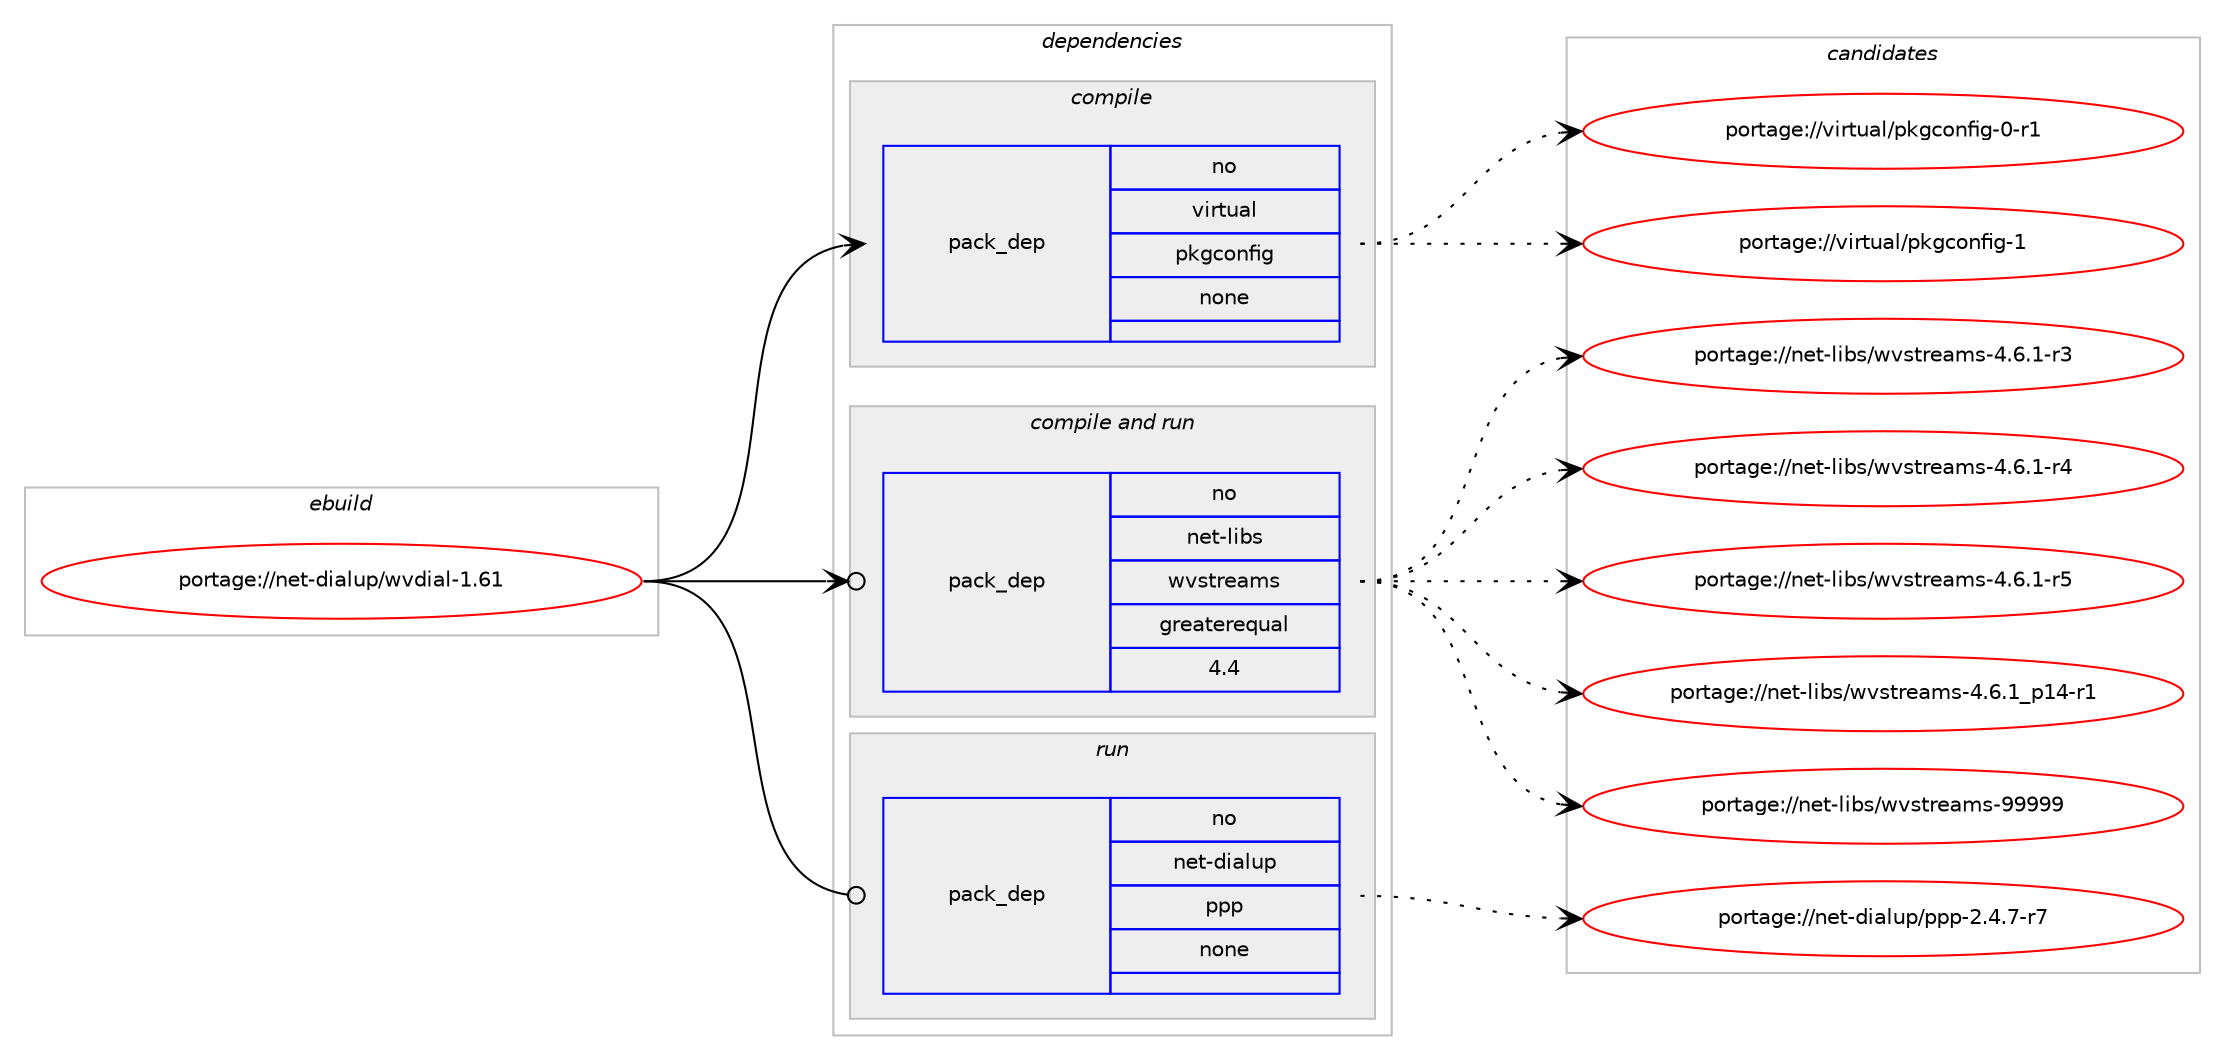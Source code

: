 digraph prolog {

# *************
# Graph options
# *************

newrank=true;
concentrate=true;
compound=true;
graph [rankdir=LR,fontname=Helvetica,fontsize=10,ranksep=1.5];#, ranksep=2.5, nodesep=0.2];
edge  [arrowhead=vee];
node  [fontname=Helvetica,fontsize=10];

# **********
# The ebuild
# **********

subgraph cluster_leftcol {
color=gray;
rank=same;
label=<<i>ebuild</i>>;
id [label="portage://net-dialup/wvdial-1.61", color=red, width=4, href="../net-dialup/wvdial-1.61.svg"];
}

# ****************
# The dependencies
# ****************

subgraph cluster_midcol {
color=gray;
label=<<i>dependencies</i>>;
subgraph cluster_compile {
fillcolor="#eeeeee";
style=filled;
label=<<i>compile</i>>;
subgraph pack257286 {
dependency350588 [label=<<TABLE BORDER="0" CELLBORDER="1" CELLSPACING="0" CELLPADDING="4" WIDTH="220"><TR><TD ROWSPAN="6" CELLPADDING="30">pack_dep</TD></TR><TR><TD WIDTH="110">no</TD></TR><TR><TD>virtual</TD></TR><TR><TD>pkgconfig</TD></TR><TR><TD>none</TD></TR><TR><TD></TD></TR></TABLE>>, shape=none, color=blue];
}
id:e -> dependency350588:w [weight=20,style="solid",arrowhead="vee"];
}
subgraph cluster_compileandrun {
fillcolor="#eeeeee";
style=filled;
label=<<i>compile and run</i>>;
subgraph pack257287 {
dependency350589 [label=<<TABLE BORDER="0" CELLBORDER="1" CELLSPACING="0" CELLPADDING="4" WIDTH="220"><TR><TD ROWSPAN="6" CELLPADDING="30">pack_dep</TD></TR><TR><TD WIDTH="110">no</TD></TR><TR><TD>net-libs</TD></TR><TR><TD>wvstreams</TD></TR><TR><TD>greaterequal</TD></TR><TR><TD>4.4</TD></TR></TABLE>>, shape=none, color=blue];
}
id:e -> dependency350589:w [weight=20,style="solid",arrowhead="odotvee"];
}
subgraph cluster_run {
fillcolor="#eeeeee";
style=filled;
label=<<i>run</i>>;
subgraph pack257288 {
dependency350590 [label=<<TABLE BORDER="0" CELLBORDER="1" CELLSPACING="0" CELLPADDING="4" WIDTH="220"><TR><TD ROWSPAN="6" CELLPADDING="30">pack_dep</TD></TR><TR><TD WIDTH="110">no</TD></TR><TR><TD>net-dialup</TD></TR><TR><TD>ppp</TD></TR><TR><TD>none</TD></TR><TR><TD></TD></TR></TABLE>>, shape=none, color=blue];
}
id:e -> dependency350590:w [weight=20,style="solid",arrowhead="odot"];
}
}

# **************
# The candidates
# **************

subgraph cluster_choices {
rank=same;
color=gray;
label=<<i>candidates</i>>;

subgraph choice257286 {
color=black;
nodesep=1;
choiceportage11810511411611797108471121071039911111010210510345484511449 [label="portage://virtual/pkgconfig-0-r1", color=red, width=4,href="../virtual/pkgconfig-0-r1.svg"];
choiceportage1181051141161179710847112107103991111101021051034549 [label="portage://virtual/pkgconfig-1", color=red, width=4,href="../virtual/pkgconfig-1.svg"];
dependency350588:e -> choiceportage11810511411611797108471121071039911111010210510345484511449:w [style=dotted,weight="100"];
dependency350588:e -> choiceportage1181051141161179710847112107103991111101021051034549:w [style=dotted,weight="100"];
}
subgraph choice257287 {
color=black;
nodesep=1;
choiceportage110101116451081059811547119118115116114101971091154552465446494511451 [label="portage://net-libs/wvstreams-4.6.1-r3", color=red, width=4,href="../net-libs/wvstreams-4.6.1-r3.svg"];
choiceportage110101116451081059811547119118115116114101971091154552465446494511452 [label="portage://net-libs/wvstreams-4.6.1-r4", color=red, width=4,href="../net-libs/wvstreams-4.6.1-r4.svg"];
choiceportage110101116451081059811547119118115116114101971091154552465446494511453 [label="portage://net-libs/wvstreams-4.6.1-r5", color=red, width=4,href="../net-libs/wvstreams-4.6.1-r5.svg"];
choiceportage110101116451081059811547119118115116114101971091154552465446499511249524511449 [label="portage://net-libs/wvstreams-4.6.1_p14-r1", color=red, width=4,href="../net-libs/wvstreams-4.6.1_p14-r1.svg"];
choiceportage11010111645108105981154711911811511611410197109115455757575757 [label="portage://net-libs/wvstreams-99999", color=red, width=4,href="../net-libs/wvstreams-99999.svg"];
dependency350589:e -> choiceportage110101116451081059811547119118115116114101971091154552465446494511451:w [style=dotted,weight="100"];
dependency350589:e -> choiceportage110101116451081059811547119118115116114101971091154552465446494511452:w [style=dotted,weight="100"];
dependency350589:e -> choiceportage110101116451081059811547119118115116114101971091154552465446494511453:w [style=dotted,weight="100"];
dependency350589:e -> choiceportage110101116451081059811547119118115116114101971091154552465446499511249524511449:w [style=dotted,weight="100"];
dependency350589:e -> choiceportage11010111645108105981154711911811511611410197109115455757575757:w [style=dotted,weight="100"];
}
subgraph choice257288 {
color=black;
nodesep=1;
choiceportage1101011164510010597108117112471121121124550465246554511455 [label="portage://net-dialup/ppp-2.4.7-r7", color=red, width=4,href="../net-dialup/ppp-2.4.7-r7.svg"];
dependency350590:e -> choiceportage1101011164510010597108117112471121121124550465246554511455:w [style=dotted,weight="100"];
}
}

}
